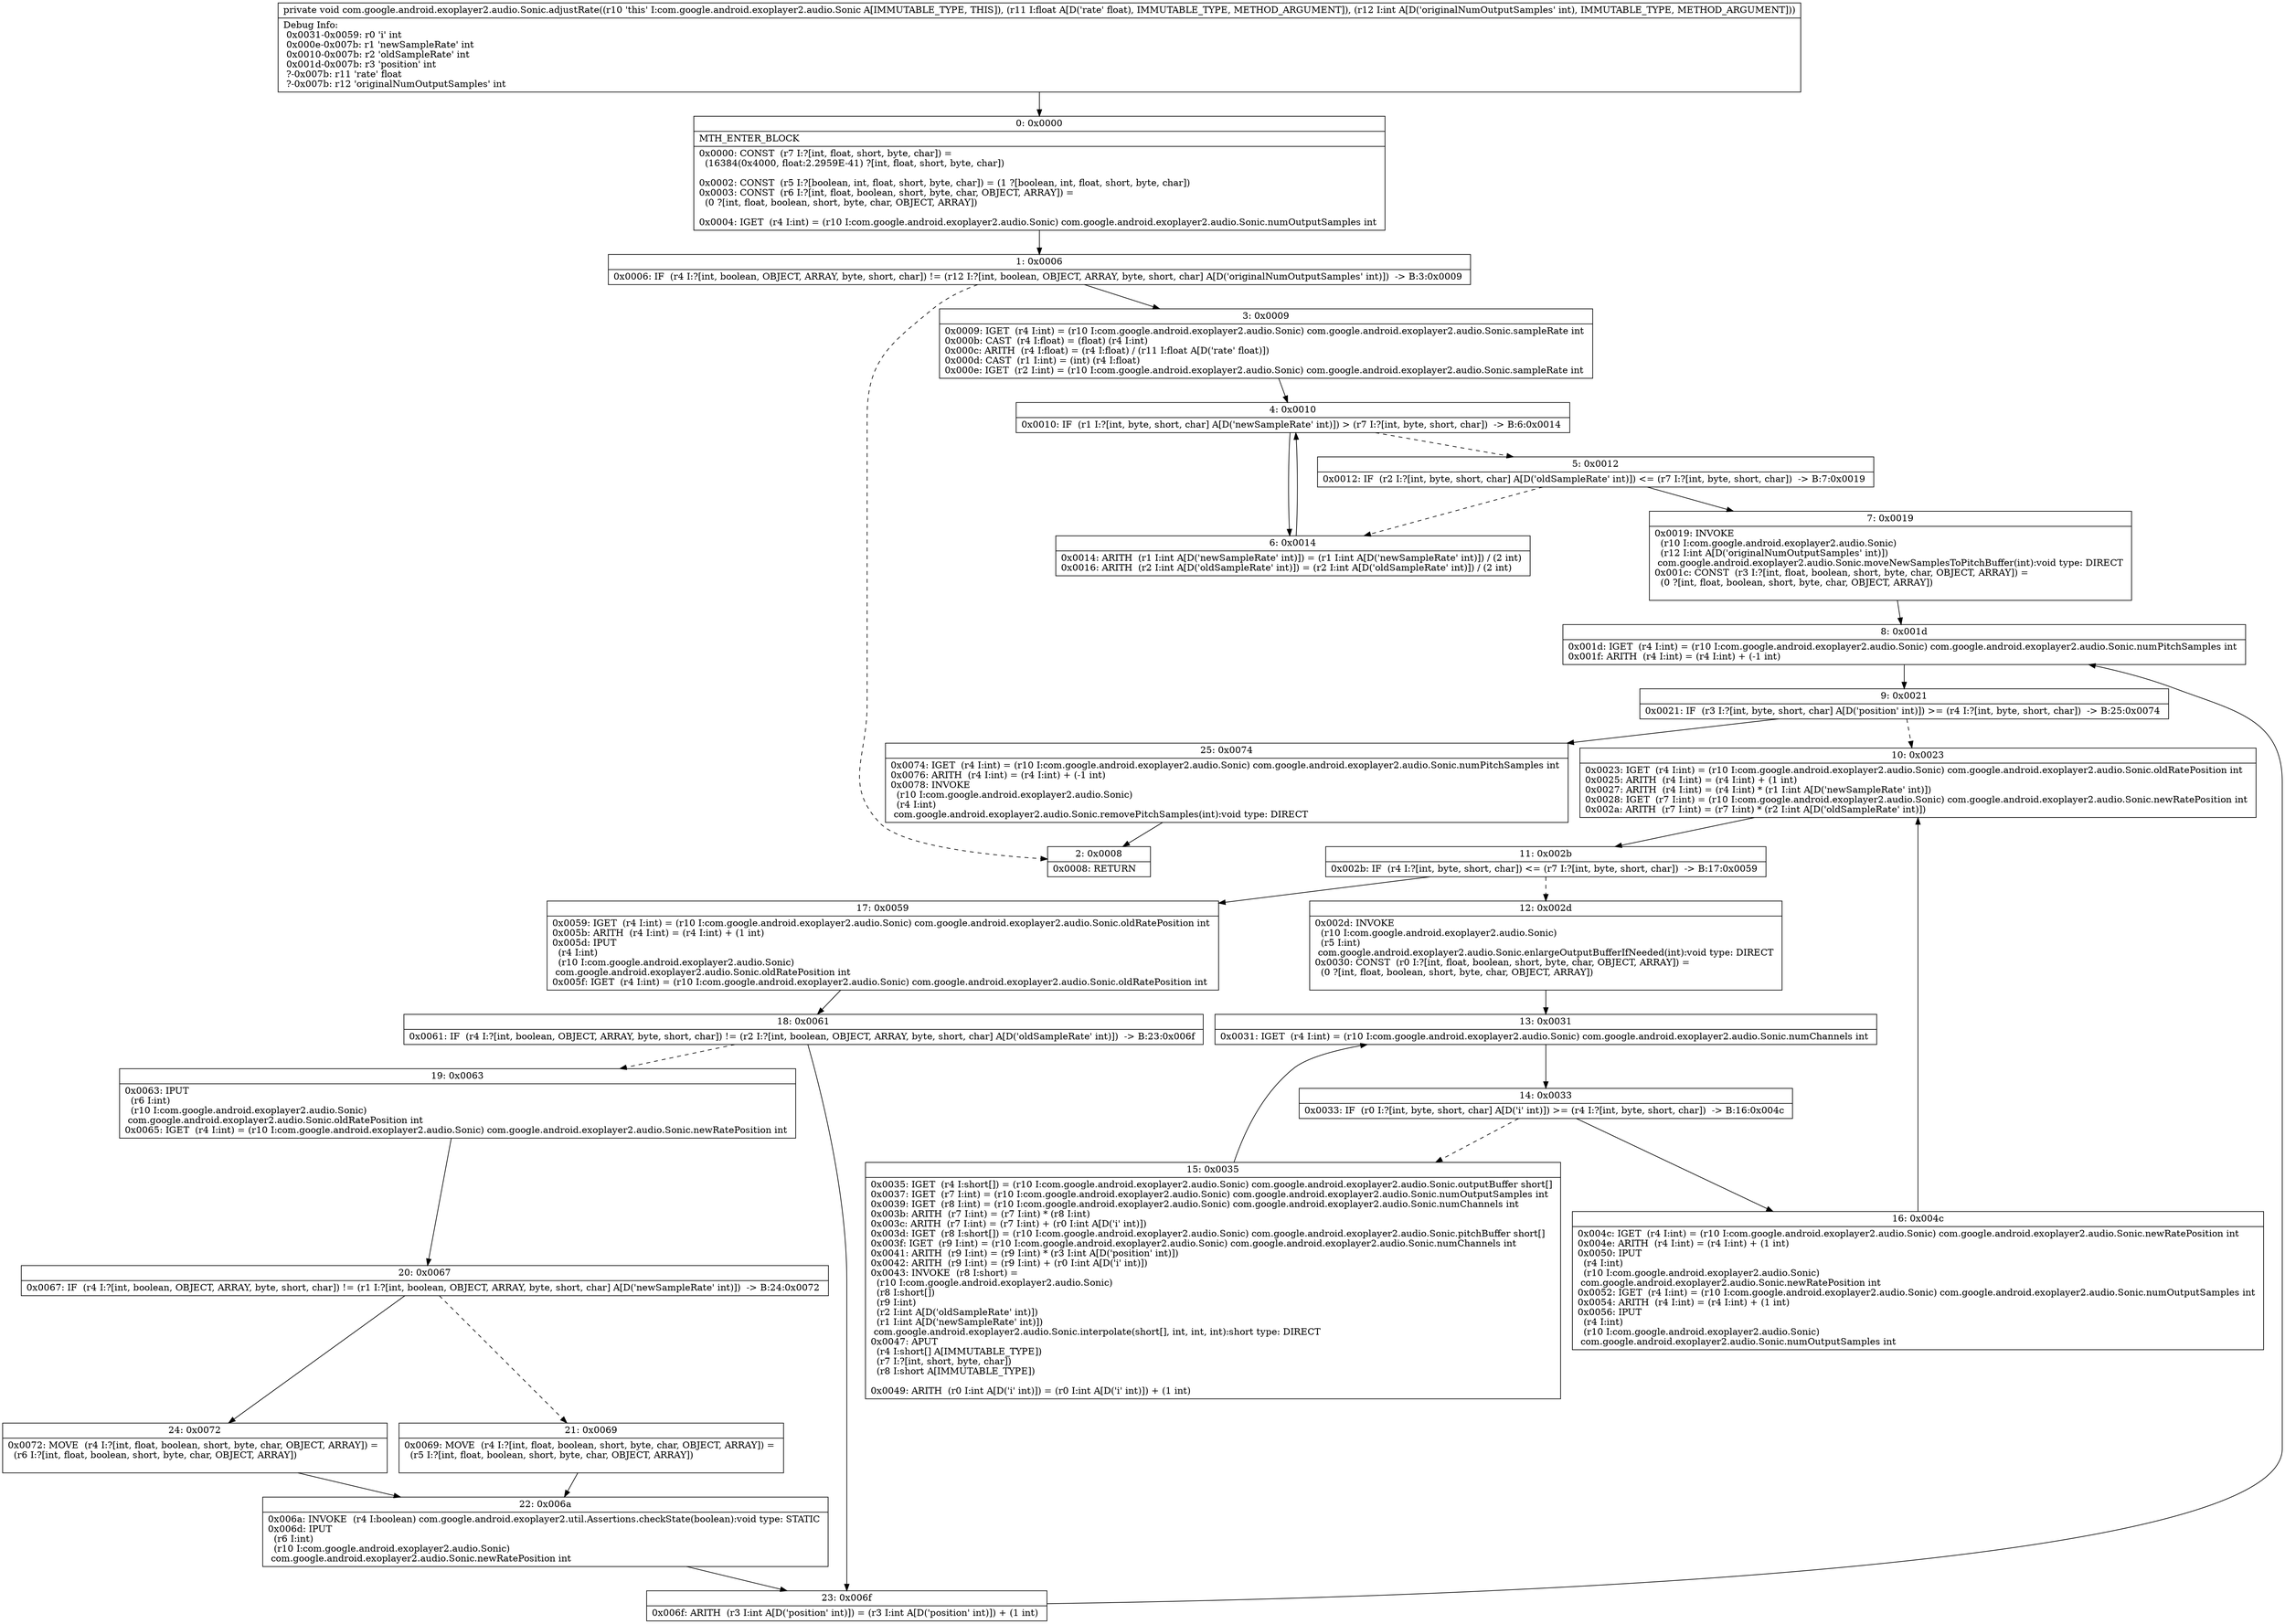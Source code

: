 digraph "CFG forcom.google.android.exoplayer2.audio.Sonic.adjustRate(FI)V" {
Node_0 [shape=record,label="{0\:\ 0x0000|MTH_ENTER_BLOCK\l|0x0000: CONST  (r7 I:?[int, float, short, byte, char]) = \l  (16384(0x4000, float:2.2959E\-41) ?[int, float, short, byte, char])\l \l0x0002: CONST  (r5 I:?[boolean, int, float, short, byte, char]) = (1 ?[boolean, int, float, short, byte, char]) \l0x0003: CONST  (r6 I:?[int, float, boolean, short, byte, char, OBJECT, ARRAY]) = \l  (0 ?[int, float, boolean, short, byte, char, OBJECT, ARRAY])\l \l0x0004: IGET  (r4 I:int) = (r10 I:com.google.android.exoplayer2.audio.Sonic) com.google.android.exoplayer2.audio.Sonic.numOutputSamples int \l}"];
Node_1 [shape=record,label="{1\:\ 0x0006|0x0006: IF  (r4 I:?[int, boolean, OBJECT, ARRAY, byte, short, char]) != (r12 I:?[int, boolean, OBJECT, ARRAY, byte, short, char] A[D('originalNumOutputSamples' int)])  \-\> B:3:0x0009 \l}"];
Node_2 [shape=record,label="{2\:\ 0x0008|0x0008: RETURN   \l}"];
Node_3 [shape=record,label="{3\:\ 0x0009|0x0009: IGET  (r4 I:int) = (r10 I:com.google.android.exoplayer2.audio.Sonic) com.google.android.exoplayer2.audio.Sonic.sampleRate int \l0x000b: CAST  (r4 I:float) = (float) (r4 I:int) \l0x000c: ARITH  (r4 I:float) = (r4 I:float) \/ (r11 I:float A[D('rate' float)]) \l0x000d: CAST  (r1 I:int) = (int) (r4 I:float) \l0x000e: IGET  (r2 I:int) = (r10 I:com.google.android.exoplayer2.audio.Sonic) com.google.android.exoplayer2.audio.Sonic.sampleRate int \l}"];
Node_4 [shape=record,label="{4\:\ 0x0010|0x0010: IF  (r1 I:?[int, byte, short, char] A[D('newSampleRate' int)]) \> (r7 I:?[int, byte, short, char])  \-\> B:6:0x0014 \l}"];
Node_5 [shape=record,label="{5\:\ 0x0012|0x0012: IF  (r2 I:?[int, byte, short, char] A[D('oldSampleRate' int)]) \<= (r7 I:?[int, byte, short, char])  \-\> B:7:0x0019 \l}"];
Node_6 [shape=record,label="{6\:\ 0x0014|0x0014: ARITH  (r1 I:int A[D('newSampleRate' int)]) = (r1 I:int A[D('newSampleRate' int)]) \/ (2 int) \l0x0016: ARITH  (r2 I:int A[D('oldSampleRate' int)]) = (r2 I:int A[D('oldSampleRate' int)]) \/ (2 int) \l}"];
Node_7 [shape=record,label="{7\:\ 0x0019|0x0019: INVOKE  \l  (r10 I:com.google.android.exoplayer2.audio.Sonic)\l  (r12 I:int A[D('originalNumOutputSamples' int)])\l com.google.android.exoplayer2.audio.Sonic.moveNewSamplesToPitchBuffer(int):void type: DIRECT \l0x001c: CONST  (r3 I:?[int, float, boolean, short, byte, char, OBJECT, ARRAY]) = \l  (0 ?[int, float, boolean, short, byte, char, OBJECT, ARRAY])\l \l}"];
Node_8 [shape=record,label="{8\:\ 0x001d|0x001d: IGET  (r4 I:int) = (r10 I:com.google.android.exoplayer2.audio.Sonic) com.google.android.exoplayer2.audio.Sonic.numPitchSamples int \l0x001f: ARITH  (r4 I:int) = (r4 I:int) + (\-1 int) \l}"];
Node_9 [shape=record,label="{9\:\ 0x0021|0x0021: IF  (r3 I:?[int, byte, short, char] A[D('position' int)]) \>= (r4 I:?[int, byte, short, char])  \-\> B:25:0x0074 \l}"];
Node_10 [shape=record,label="{10\:\ 0x0023|0x0023: IGET  (r4 I:int) = (r10 I:com.google.android.exoplayer2.audio.Sonic) com.google.android.exoplayer2.audio.Sonic.oldRatePosition int \l0x0025: ARITH  (r4 I:int) = (r4 I:int) + (1 int) \l0x0027: ARITH  (r4 I:int) = (r4 I:int) * (r1 I:int A[D('newSampleRate' int)]) \l0x0028: IGET  (r7 I:int) = (r10 I:com.google.android.exoplayer2.audio.Sonic) com.google.android.exoplayer2.audio.Sonic.newRatePosition int \l0x002a: ARITH  (r7 I:int) = (r7 I:int) * (r2 I:int A[D('oldSampleRate' int)]) \l}"];
Node_11 [shape=record,label="{11\:\ 0x002b|0x002b: IF  (r4 I:?[int, byte, short, char]) \<= (r7 I:?[int, byte, short, char])  \-\> B:17:0x0059 \l}"];
Node_12 [shape=record,label="{12\:\ 0x002d|0x002d: INVOKE  \l  (r10 I:com.google.android.exoplayer2.audio.Sonic)\l  (r5 I:int)\l com.google.android.exoplayer2.audio.Sonic.enlargeOutputBufferIfNeeded(int):void type: DIRECT \l0x0030: CONST  (r0 I:?[int, float, boolean, short, byte, char, OBJECT, ARRAY]) = \l  (0 ?[int, float, boolean, short, byte, char, OBJECT, ARRAY])\l \l}"];
Node_13 [shape=record,label="{13\:\ 0x0031|0x0031: IGET  (r4 I:int) = (r10 I:com.google.android.exoplayer2.audio.Sonic) com.google.android.exoplayer2.audio.Sonic.numChannels int \l}"];
Node_14 [shape=record,label="{14\:\ 0x0033|0x0033: IF  (r0 I:?[int, byte, short, char] A[D('i' int)]) \>= (r4 I:?[int, byte, short, char])  \-\> B:16:0x004c \l}"];
Node_15 [shape=record,label="{15\:\ 0x0035|0x0035: IGET  (r4 I:short[]) = (r10 I:com.google.android.exoplayer2.audio.Sonic) com.google.android.exoplayer2.audio.Sonic.outputBuffer short[] \l0x0037: IGET  (r7 I:int) = (r10 I:com.google.android.exoplayer2.audio.Sonic) com.google.android.exoplayer2.audio.Sonic.numOutputSamples int \l0x0039: IGET  (r8 I:int) = (r10 I:com.google.android.exoplayer2.audio.Sonic) com.google.android.exoplayer2.audio.Sonic.numChannels int \l0x003b: ARITH  (r7 I:int) = (r7 I:int) * (r8 I:int) \l0x003c: ARITH  (r7 I:int) = (r7 I:int) + (r0 I:int A[D('i' int)]) \l0x003d: IGET  (r8 I:short[]) = (r10 I:com.google.android.exoplayer2.audio.Sonic) com.google.android.exoplayer2.audio.Sonic.pitchBuffer short[] \l0x003f: IGET  (r9 I:int) = (r10 I:com.google.android.exoplayer2.audio.Sonic) com.google.android.exoplayer2.audio.Sonic.numChannels int \l0x0041: ARITH  (r9 I:int) = (r9 I:int) * (r3 I:int A[D('position' int)]) \l0x0042: ARITH  (r9 I:int) = (r9 I:int) + (r0 I:int A[D('i' int)]) \l0x0043: INVOKE  (r8 I:short) = \l  (r10 I:com.google.android.exoplayer2.audio.Sonic)\l  (r8 I:short[])\l  (r9 I:int)\l  (r2 I:int A[D('oldSampleRate' int)])\l  (r1 I:int A[D('newSampleRate' int)])\l com.google.android.exoplayer2.audio.Sonic.interpolate(short[], int, int, int):short type: DIRECT \l0x0047: APUT  \l  (r4 I:short[] A[IMMUTABLE_TYPE])\l  (r7 I:?[int, short, byte, char])\l  (r8 I:short A[IMMUTABLE_TYPE])\l \l0x0049: ARITH  (r0 I:int A[D('i' int)]) = (r0 I:int A[D('i' int)]) + (1 int) \l}"];
Node_16 [shape=record,label="{16\:\ 0x004c|0x004c: IGET  (r4 I:int) = (r10 I:com.google.android.exoplayer2.audio.Sonic) com.google.android.exoplayer2.audio.Sonic.newRatePosition int \l0x004e: ARITH  (r4 I:int) = (r4 I:int) + (1 int) \l0x0050: IPUT  \l  (r4 I:int)\l  (r10 I:com.google.android.exoplayer2.audio.Sonic)\l com.google.android.exoplayer2.audio.Sonic.newRatePosition int \l0x0052: IGET  (r4 I:int) = (r10 I:com.google.android.exoplayer2.audio.Sonic) com.google.android.exoplayer2.audio.Sonic.numOutputSamples int \l0x0054: ARITH  (r4 I:int) = (r4 I:int) + (1 int) \l0x0056: IPUT  \l  (r4 I:int)\l  (r10 I:com.google.android.exoplayer2.audio.Sonic)\l com.google.android.exoplayer2.audio.Sonic.numOutputSamples int \l}"];
Node_17 [shape=record,label="{17\:\ 0x0059|0x0059: IGET  (r4 I:int) = (r10 I:com.google.android.exoplayer2.audio.Sonic) com.google.android.exoplayer2.audio.Sonic.oldRatePosition int \l0x005b: ARITH  (r4 I:int) = (r4 I:int) + (1 int) \l0x005d: IPUT  \l  (r4 I:int)\l  (r10 I:com.google.android.exoplayer2.audio.Sonic)\l com.google.android.exoplayer2.audio.Sonic.oldRatePosition int \l0x005f: IGET  (r4 I:int) = (r10 I:com.google.android.exoplayer2.audio.Sonic) com.google.android.exoplayer2.audio.Sonic.oldRatePosition int \l}"];
Node_18 [shape=record,label="{18\:\ 0x0061|0x0061: IF  (r4 I:?[int, boolean, OBJECT, ARRAY, byte, short, char]) != (r2 I:?[int, boolean, OBJECT, ARRAY, byte, short, char] A[D('oldSampleRate' int)])  \-\> B:23:0x006f \l}"];
Node_19 [shape=record,label="{19\:\ 0x0063|0x0063: IPUT  \l  (r6 I:int)\l  (r10 I:com.google.android.exoplayer2.audio.Sonic)\l com.google.android.exoplayer2.audio.Sonic.oldRatePosition int \l0x0065: IGET  (r4 I:int) = (r10 I:com.google.android.exoplayer2.audio.Sonic) com.google.android.exoplayer2.audio.Sonic.newRatePosition int \l}"];
Node_20 [shape=record,label="{20\:\ 0x0067|0x0067: IF  (r4 I:?[int, boolean, OBJECT, ARRAY, byte, short, char]) != (r1 I:?[int, boolean, OBJECT, ARRAY, byte, short, char] A[D('newSampleRate' int)])  \-\> B:24:0x0072 \l}"];
Node_21 [shape=record,label="{21\:\ 0x0069|0x0069: MOVE  (r4 I:?[int, float, boolean, short, byte, char, OBJECT, ARRAY]) = \l  (r5 I:?[int, float, boolean, short, byte, char, OBJECT, ARRAY])\l \l}"];
Node_22 [shape=record,label="{22\:\ 0x006a|0x006a: INVOKE  (r4 I:boolean) com.google.android.exoplayer2.util.Assertions.checkState(boolean):void type: STATIC \l0x006d: IPUT  \l  (r6 I:int)\l  (r10 I:com.google.android.exoplayer2.audio.Sonic)\l com.google.android.exoplayer2.audio.Sonic.newRatePosition int \l}"];
Node_23 [shape=record,label="{23\:\ 0x006f|0x006f: ARITH  (r3 I:int A[D('position' int)]) = (r3 I:int A[D('position' int)]) + (1 int) \l}"];
Node_24 [shape=record,label="{24\:\ 0x0072|0x0072: MOVE  (r4 I:?[int, float, boolean, short, byte, char, OBJECT, ARRAY]) = \l  (r6 I:?[int, float, boolean, short, byte, char, OBJECT, ARRAY])\l \l}"];
Node_25 [shape=record,label="{25\:\ 0x0074|0x0074: IGET  (r4 I:int) = (r10 I:com.google.android.exoplayer2.audio.Sonic) com.google.android.exoplayer2.audio.Sonic.numPitchSamples int \l0x0076: ARITH  (r4 I:int) = (r4 I:int) + (\-1 int) \l0x0078: INVOKE  \l  (r10 I:com.google.android.exoplayer2.audio.Sonic)\l  (r4 I:int)\l com.google.android.exoplayer2.audio.Sonic.removePitchSamples(int):void type: DIRECT \l}"];
MethodNode[shape=record,label="{private void com.google.android.exoplayer2.audio.Sonic.adjustRate((r10 'this' I:com.google.android.exoplayer2.audio.Sonic A[IMMUTABLE_TYPE, THIS]), (r11 I:float A[D('rate' float), IMMUTABLE_TYPE, METHOD_ARGUMENT]), (r12 I:int A[D('originalNumOutputSamples' int), IMMUTABLE_TYPE, METHOD_ARGUMENT]))  | Debug Info:\l  0x0031\-0x0059: r0 'i' int\l  0x000e\-0x007b: r1 'newSampleRate' int\l  0x0010\-0x007b: r2 'oldSampleRate' int\l  0x001d\-0x007b: r3 'position' int\l  ?\-0x007b: r11 'rate' float\l  ?\-0x007b: r12 'originalNumOutputSamples' int\l}"];
MethodNode -> Node_0;
Node_0 -> Node_1;
Node_1 -> Node_2[style=dashed];
Node_1 -> Node_3;
Node_3 -> Node_4;
Node_4 -> Node_5[style=dashed];
Node_4 -> Node_6;
Node_5 -> Node_6[style=dashed];
Node_5 -> Node_7;
Node_6 -> Node_4;
Node_7 -> Node_8;
Node_8 -> Node_9;
Node_9 -> Node_10[style=dashed];
Node_9 -> Node_25;
Node_10 -> Node_11;
Node_11 -> Node_12[style=dashed];
Node_11 -> Node_17;
Node_12 -> Node_13;
Node_13 -> Node_14;
Node_14 -> Node_15[style=dashed];
Node_14 -> Node_16;
Node_15 -> Node_13;
Node_16 -> Node_10;
Node_17 -> Node_18;
Node_18 -> Node_19[style=dashed];
Node_18 -> Node_23;
Node_19 -> Node_20;
Node_20 -> Node_21[style=dashed];
Node_20 -> Node_24;
Node_21 -> Node_22;
Node_22 -> Node_23;
Node_23 -> Node_8;
Node_24 -> Node_22;
Node_25 -> Node_2;
}

